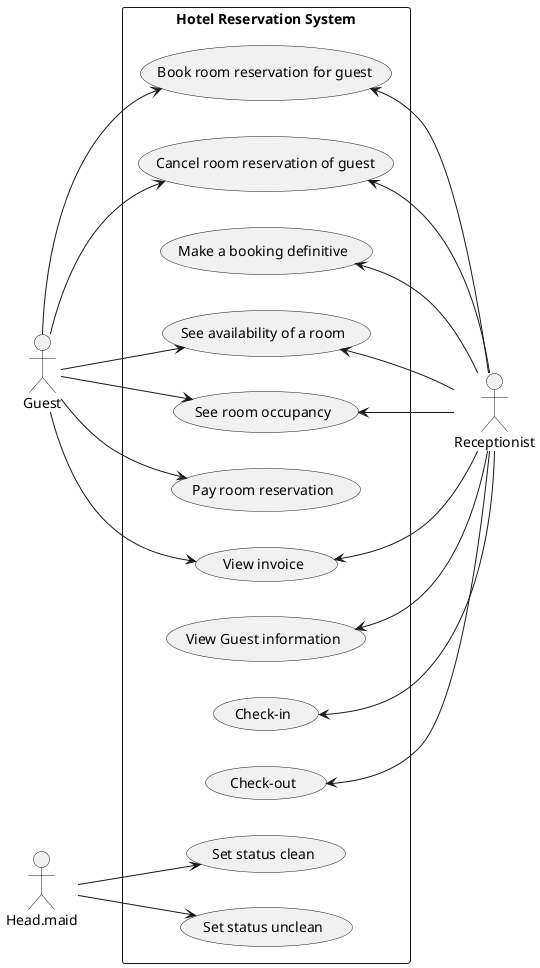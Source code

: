 @startuml

left to right direction

actor Receptionist
actor Guest
actor Head.maid

rectangle "Hotel Reservation System" {
    (Book room reservation for guest) as (RoomBook)
    (Cancel room reservation of guest) as (RoomCancel)
    (Make a booking definitive) as (BookingDefinite)
    (See availability of a room) as (RoomAvailable)
    (See room occupancy) as (RoomOccupancy)
    (Pay room reservation) as (RoomPay)
    (View invoice) as (RoomInvoice)
    (View Guest information) as (GuestInfo)
    (Check-in) as (Checkin)
    (Check-out) as (Checkout)
    (Set status clean) as (StatusClean)
    (Set status unclean) as (StatusUnclean)

    (RoomBook) <-- Receptionist
    (RoomCancel) <-- Receptionist
    (BookingDefinite) <-- Receptionist
    (RoomAvailable) <-- Receptionist
    (RoomOccupancy) <-- Receptionist
    (RoomInvoice) <-- Receptionist
    (GuestInfo) <--  Receptionist
    (Checkin) <-- Receptionist
    (Checkout) <-- Receptionist

    Guest --> (RoomBook)
    Guest --> (RoomCancel)
    Guest --> (RoomAvailable)
    Guest --> (RoomOccupancy)
    Guest --> (RoomPay)
    Guest --> (RoomInvoice)
    Head.maid--> (StatusClean)
    Head.maid--> (StatusUnclean)


}

@enduml
